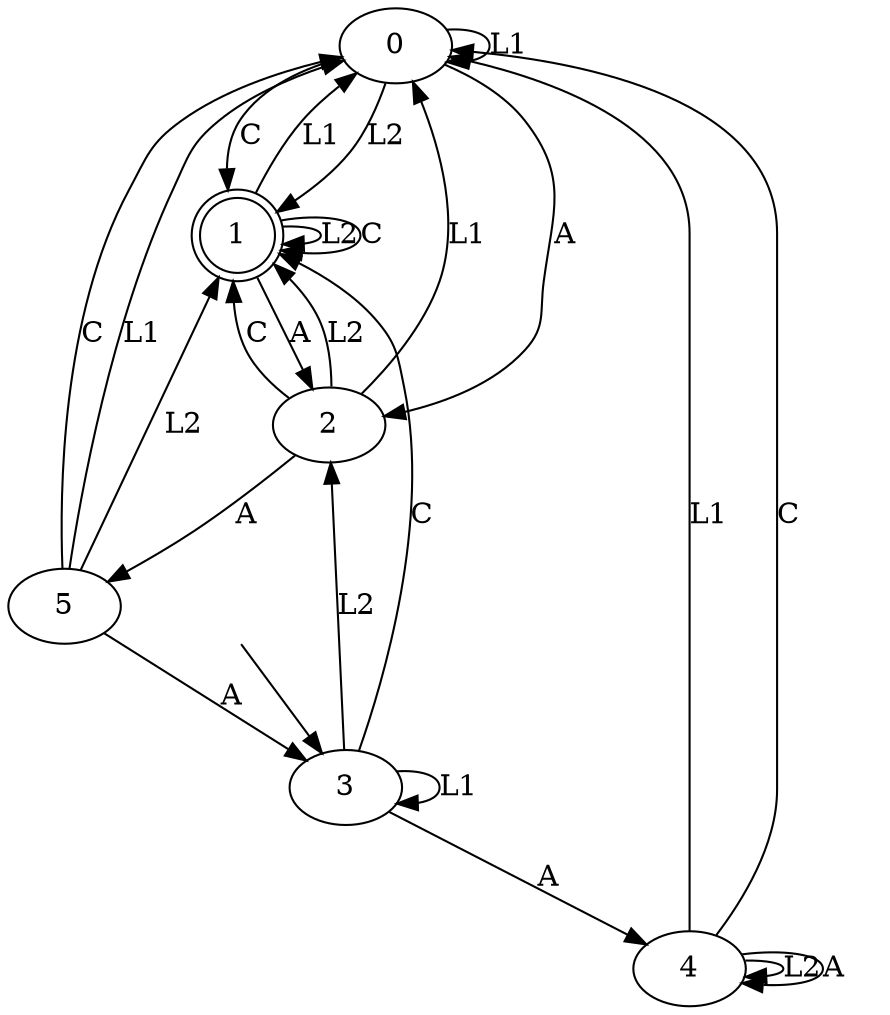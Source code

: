 digraph "output/magento_result_a_0.3" {
0 [label=0];
1 [label=1, shape=doublecircle];
2 [label=2];
3 [label=3];
4 [label=4];
5 [label=5];
0 -> 0  [label=L1];
0 -> 1  [label=L2];
0 -> 2  [label=A];
0 -> 1  [label=C];
1 -> 0  [label=L1];
1 -> 1  [label=L2];
1 -> 2  [label=A];
1 -> 1  [label=C];
2 -> 0  [label=L1];
2 -> 1  [label=L2];
2 -> 5  [label=A];
2 -> 1  [label=C];
3 -> 3  [label=L1];
3 -> 2  [label=L2];
3 -> 4  [label=A];
3 -> 1  [label=C];
4 -> 0  [label=L1];
4 -> 4  [label=L2];
4 -> 4  [label=A];
4 -> 0  [label=C];
5 -> 0  [label=L1];
5 -> 1  [label=L2];
5 -> 3  [label=A];
5 -> 0  [label=C];
__start0 [label="", shape=none];
__start0 -> 3  [label=""];
}
